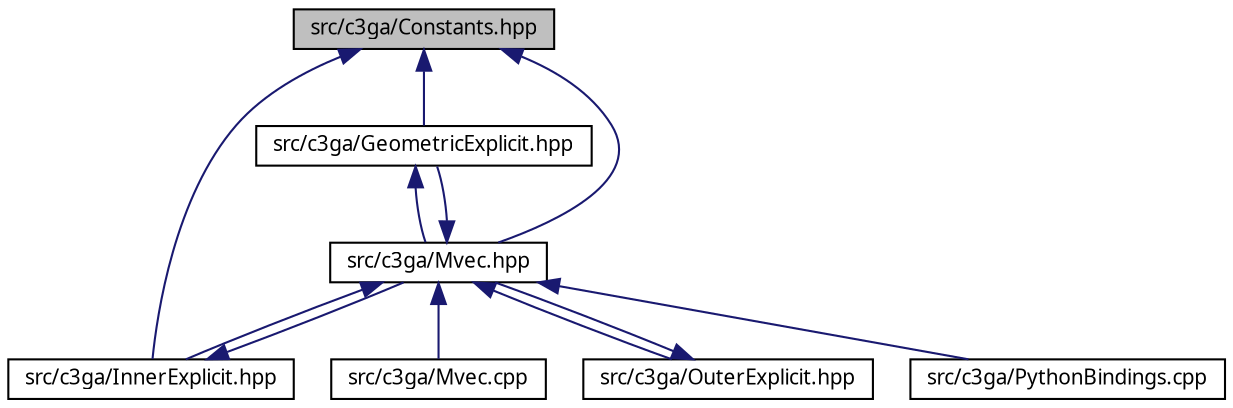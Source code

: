 digraph "src/c3ga/Constants.hpp"
{
 // LATEX_PDF_SIZE
  bgcolor="transparent";
  edge [fontname="Helvetica#FreeSans",fontsize="10",labelfontname="Helvetica#FreeSans",labelfontsize="10"];
  node [fontname="Helvetica#FreeSans",fontsize="10",shape=record];
  Node1 [label="src/c3ga/Constants.hpp",height=0.2,width=0.4,color="black", fillcolor="grey75", style="filled", fontcolor="black",tooltip="Constant values and data related to the specified geometric algebra (c3ga)"];
  Node1 -> Node2 [dir="back",color="midnightblue",fontsize="10",style="solid",fontname="Helvetica#FreeSans"];
  Node2 [label="src/c3ga/GeometricExplicit.hpp",height=0.2,width=0.4,color="black",URL="$GeometricExplicit_8hpp.html",tooltip="Explicit precomputed per grades geometric products of c3ga."];
  Node2 -> Node3 [dir="back",color="midnightblue",fontsize="10",style="solid",fontname="Helvetica#FreeSans"];
  Node3 [label="src/c3ga/Mvec.hpp",height=0.2,width=0.4,color="black",URL="$Mvec_8hpp.html",tooltip="Class to define a multivector and its basic operators in the Geometric algebra of c3ga."];
  Node3 -> Node2 [dir="back",color="midnightblue",fontsize="10",style="solid",fontname="Helvetica#FreeSans"];
  Node3 -> Node4 [dir="back",color="midnightblue",fontsize="10",style="solid",fontname="Helvetica#FreeSans"];
  Node4 [label="src/c3ga/InnerExplicit.hpp",height=0.2,width=0.4,color="black",URL="$InnerExplicit_8hpp.html",tooltip="Explicit precomputed per grades inner products of c3ga."];
  Node4 -> Node3 [dir="back",color="midnightblue",fontsize="10",style="solid",fontname="Helvetica#FreeSans"];
  Node3 -> Node5 [dir="back",color="midnightblue",fontsize="10",style="solid",fontname="Helvetica#FreeSans"];
  Node5 [label="src/c3ga/Mvec.cpp",height=0.2,width=0.4,color="black",URL="$Mvec_8cpp.html",tooltip=" "];
  Node3 -> Node6 [dir="back",color="midnightblue",fontsize="10",style="solid",fontname="Helvetica#FreeSans"];
  Node6 [label="src/c3ga/OuterExplicit.hpp",height=0.2,width=0.4,color="black",URL="$OuterExplicit_8hpp.html",tooltip="Explicit precomputed per grades outer product."];
  Node6 -> Node3 [dir="back",color="midnightblue",fontsize="10",style="solid",fontname="Helvetica#FreeSans"];
  Node3 -> Node7 [dir="back",color="midnightblue",fontsize="10",style="solid",fontname="Helvetica#FreeSans"];
  Node7 [label="src/c3ga/PythonBindings.cpp",height=0.2,width=0.4,color="black",URL="$PythonBindings_8cpp.html",tooltip="Python bindings using pybind11."];
  Node1 -> Node4 [dir="back",color="midnightblue",fontsize="10",style="solid",fontname="Helvetica#FreeSans"];
  Node1 -> Node3 [dir="back",color="midnightblue",fontsize="10",style="solid",fontname="Helvetica#FreeSans"];
}
